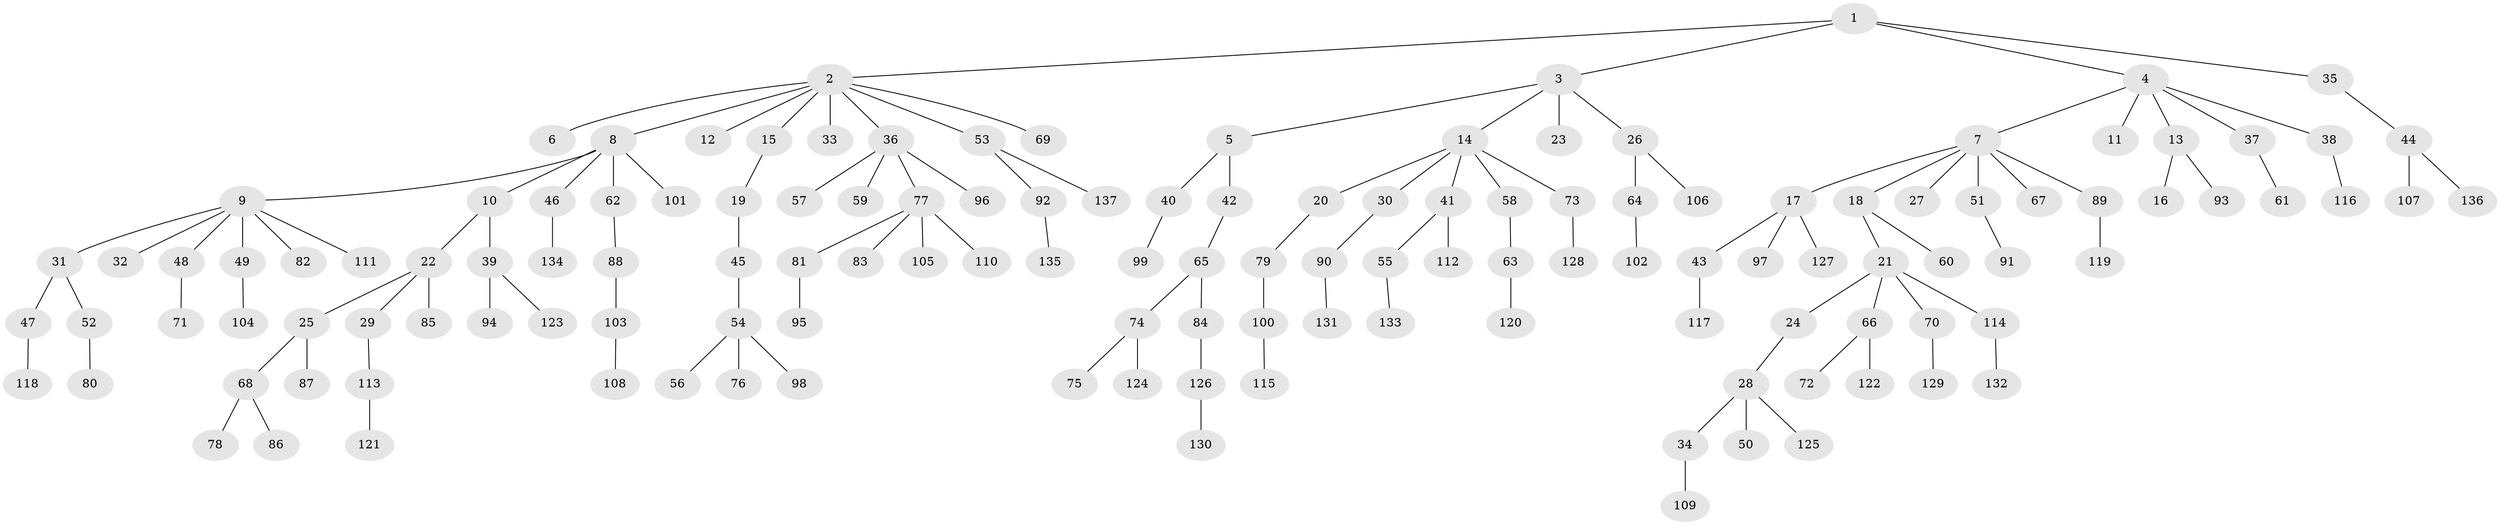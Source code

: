 // coarse degree distribution, {1: 0.5818181818181818, 7: 0.01818181818181818, 2: 0.16363636363636364, 4: 0.07272727272727272, 5: 0.07272727272727272, 3: 0.09090909090909091}
// Generated by graph-tools (version 1.1) at 2025/37/03/04/25 23:37:30]
// undirected, 137 vertices, 136 edges
graph export_dot {
  node [color=gray90,style=filled];
  1;
  2;
  3;
  4;
  5;
  6;
  7;
  8;
  9;
  10;
  11;
  12;
  13;
  14;
  15;
  16;
  17;
  18;
  19;
  20;
  21;
  22;
  23;
  24;
  25;
  26;
  27;
  28;
  29;
  30;
  31;
  32;
  33;
  34;
  35;
  36;
  37;
  38;
  39;
  40;
  41;
  42;
  43;
  44;
  45;
  46;
  47;
  48;
  49;
  50;
  51;
  52;
  53;
  54;
  55;
  56;
  57;
  58;
  59;
  60;
  61;
  62;
  63;
  64;
  65;
  66;
  67;
  68;
  69;
  70;
  71;
  72;
  73;
  74;
  75;
  76;
  77;
  78;
  79;
  80;
  81;
  82;
  83;
  84;
  85;
  86;
  87;
  88;
  89;
  90;
  91;
  92;
  93;
  94;
  95;
  96;
  97;
  98;
  99;
  100;
  101;
  102;
  103;
  104;
  105;
  106;
  107;
  108;
  109;
  110;
  111;
  112;
  113;
  114;
  115;
  116;
  117;
  118;
  119;
  120;
  121;
  122;
  123;
  124;
  125;
  126;
  127;
  128;
  129;
  130;
  131;
  132;
  133;
  134;
  135;
  136;
  137;
  1 -- 2;
  1 -- 3;
  1 -- 4;
  1 -- 35;
  2 -- 6;
  2 -- 8;
  2 -- 12;
  2 -- 15;
  2 -- 33;
  2 -- 36;
  2 -- 53;
  2 -- 69;
  3 -- 5;
  3 -- 14;
  3 -- 23;
  3 -- 26;
  4 -- 7;
  4 -- 11;
  4 -- 13;
  4 -- 37;
  4 -- 38;
  5 -- 40;
  5 -- 42;
  7 -- 17;
  7 -- 18;
  7 -- 27;
  7 -- 51;
  7 -- 67;
  7 -- 89;
  8 -- 9;
  8 -- 10;
  8 -- 46;
  8 -- 62;
  8 -- 101;
  9 -- 31;
  9 -- 32;
  9 -- 48;
  9 -- 49;
  9 -- 82;
  9 -- 111;
  10 -- 22;
  10 -- 39;
  13 -- 16;
  13 -- 93;
  14 -- 20;
  14 -- 30;
  14 -- 41;
  14 -- 58;
  14 -- 73;
  15 -- 19;
  17 -- 43;
  17 -- 97;
  17 -- 127;
  18 -- 21;
  18 -- 60;
  19 -- 45;
  20 -- 79;
  21 -- 24;
  21 -- 66;
  21 -- 70;
  21 -- 114;
  22 -- 25;
  22 -- 29;
  22 -- 85;
  24 -- 28;
  25 -- 68;
  25 -- 87;
  26 -- 64;
  26 -- 106;
  28 -- 34;
  28 -- 50;
  28 -- 125;
  29 -- 113;
  30 -- 90;
  31 -- 47;
  31 -- 52;
  34 -- 109;
  35 -- 44;
  36 -- 57;
  36 -- 59;
  36 -- 77;
  36 -- 96;
  37 -- 61;
  38 -- 116;
  39 -- 94;
  39 -- 123;
  40 -- 99;
  41 -- 55;
  41 -- 112;
  42 -- 65;
  43 -- 117;
  44 -- 107;
  44 -- 136;
  45 -- 54;
  46 -- 134;
  47 -- 118;
  48 -- 71;
  49 -- 104;
  51 -- 91;
  52 -- 80;
  53 -- 92;
  53 -- 137;
  54 -- 56;
  54 -- 76;
  54 -- 98;
  55 -- 133;
  58 -- 63;
  62 -- 88;
  63 -- 120;
  64 -- 102;
  65 -- 74;
  65 -- 84;
  66 -- 72;
  66 -- 122;
  68 -- 78;
  68 -- 86;
  70 -- 129;
  73 -- 128;
  74 -- 75;
  74 -- 124;
  77 -- 81;
  77 -- 83;
  77 -- 105;
  77 -- 110;
  79 -- 100;
  81 -- 95;
  84 -- 126;
  88 -- 103;
  89 -- 119;
  90 -- 131;
  92 -- 135;
  100 -- 115;
  103 -- 108;
  113 -- 121;
  114 -- 132;
  126 -- 130;
}
